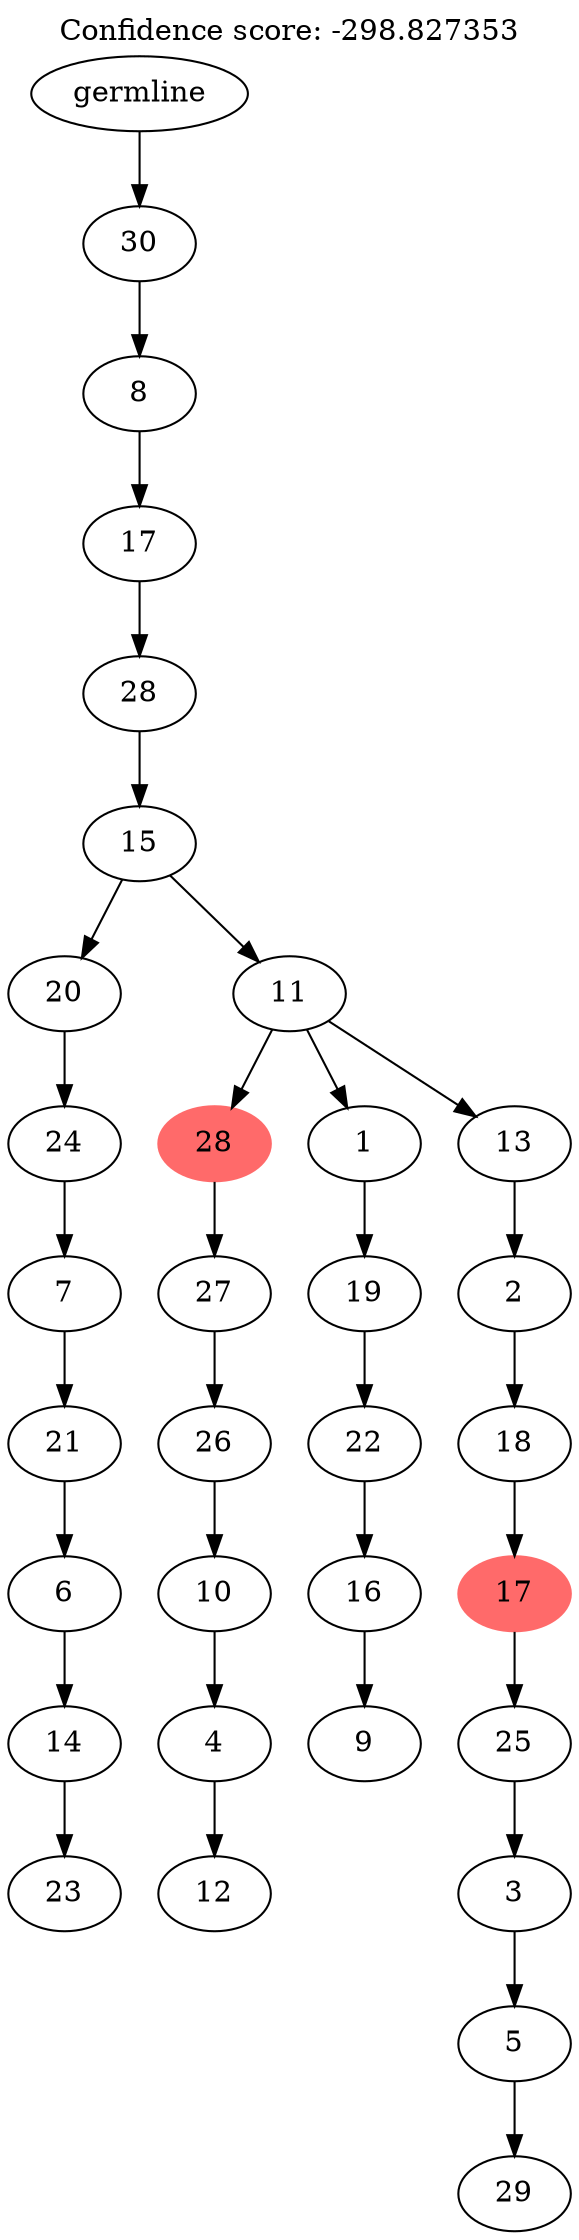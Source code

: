 digraph g {
	"31" -> "32";
	"32" [label="23"];
	"30" -> "31";
	"31" [label="14"];
	"29" -> "30";
	"30" [label="6"];
	"28" -> "29";
	"29" [label="21"];
	"27" -> "28";
	"28" [label="7"];
	"26" -> "27";
	"27" [label="24"];
	"24" -> "25";
	"25" [label="12"];
	"23" -> "24";
	"24" [label="4"];
	"22" -> "23";
	"23" [label="10"];
	"21" -> "22";
	"22" [label="26"];
	"20" -> "21";
	"21" [label="27"];
	"18" -> "19";
	"19" [label="9"];
	"17" -> "18";
	"18" [label="16"];
	"16" -> "17";
	"17" [label="22"];
	"15" -> "16";
	"16" [label="19"];
	"13" -> "14";
	"14" [label="29"];
	"12" -> "13";
	"13" [label="5"];
	"11" -> "12";
	"12" [label="3"];
	"10" -> "11";
	"11" [label="25"];
	"9" -> "10";
	"10" [color=indianred1, style=filled, label="17"];
	"8" -> "9";
	"9" [label="18"];
	"7" -> "8";
	"8" [label="2"];
	"6" -> "7";
	"7" [label="13"];
	"6" -> "15";
	"15" [label="1"];
	"6" -> "20";
	"20" [color=indianred1, style=filled, label="28"];
	"5" -> "6";
	"6" [label="11"];
	"5" -> "26";
	"26" [label="20"];
	"4" -> "5";
	"5" [label="15"];
	"3" -> "4";
	"4" [label="28"];
	"2" -> "3";
	"3" [label="17"];
	"1" -> "2";
	"2" [label="8"];
	"0" -> "1";
	"1" [label="30"];
	"0" [label="germline"];
	labelloc="t";
	label="Confidence score: -298.827353";
}
